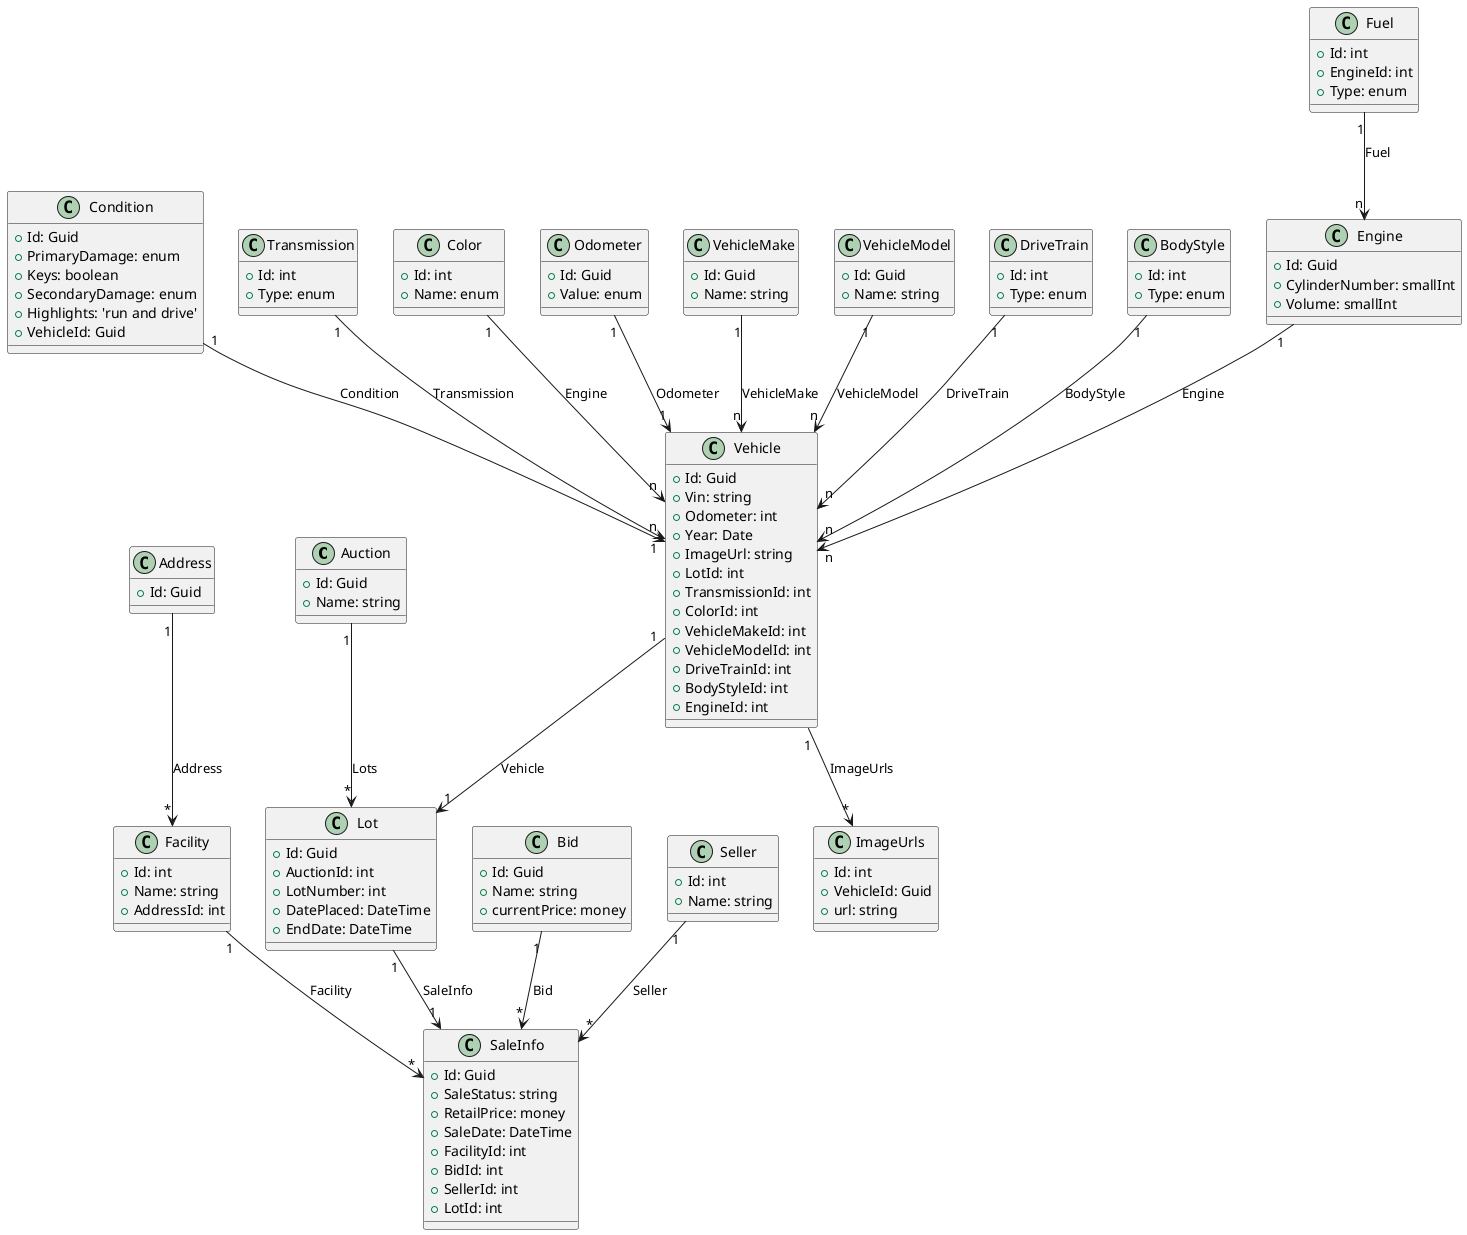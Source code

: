 @startuml diagram 

class Auction {
    +Id: Guid
    +Name: string
}

class Lot {
    +Id: Guid
    +AuctionId: int
    +LotNumber: int
    +DatePlaced: DateTime
    +EndDate: DateTime
}

class SaleInfo {
    +Id: Guid
    +SaleStatus: string
    +RetailPrice: money
    +SaleDate: DateTime
    +FacilityId: int
    +BidId: int
    +SellerId: int
    +LotId: int
}

class Address {
    +Id: Guid
}

class Facility {
    +Id: int
    +Name: string
    +AddressId: int
}

class Bid {
    +Id: Guid
    +Name: string
    +currentPrice: money
}

class Seller { 
    +Id: int
    +Name: string
}

class Vehicle {
    +Id: Guid
    +Vin: string
    +Odometer: int
    +Year: Date
    +ImageUrl: string
    +LotId: int
    +TransmissionId: int
    +ColorId: int
    +VehicleMakeId: int
    +VehicleModelId: int
    +DriveTrainId: int
    +BodyStyleId: int
    +EngineId: int
}

class ImageUrls { 
    +Id: int
    +VehicleId: Guid
    +url: string
}

class Condition { 
    +Id: Guid
    +PrimaryDamage: enum
    +Keys: boolean
    +SecondaryDamage: enum
    +Highlights: 'run and drive'
    +VehicleId: Guid
}

class Transmission { 
    +Id: int
    +Type: enum
}

class Color { 
    +Id: int
    +Name: enum
}

class Odometer { 
    +Id: Guid
    +Value: enum
}

class VehicleMake { 
    +Id: Guid
    +Name: string
}

class VehicleModel { 
    +Id: Guid
    +Name: string
}

class DriveTrain { 
    +Id: int
    +Type: enum
}

class BodyStyle { 
    +Id: int
    +Type: enum
}

class Engine { 
    +Id: Guid
    +CylinderNumber: smallInt
    +Volume: smallInt 
}

class Fuel { 
    +Id: int
    +EngineId: int
    +Type: enum
}

Auction "1" --> "*" Lot : Lots
Lot "1" --> "1" SaleInfo : SaleInfo
Facility "1" --> "*" SaleInfo : Facility
Address "1" --> "*" Facility : Address
Bid "1" --> "*" SaleInfo : Bid
Seller "1" --> "*" SaleInfo : Seller
Vehicle "1" --> "1" Lot : Vehicle
Vehicle "1" --> "*" ImageUrls : ImageUrls
Engine "1" --> "n" Vehicle : Engine
Fuel "1" --> "n" Engine : Fuel
Color "1" --> "n" Vehicle : Engine
Odometer "1" --> "1" Vehicle : Odometer
Transmission "1" --> "n" Vehicle : Transmission
BodyStyle "1" --> "n" Vehicle : BodyStyle
VehicleMake "1" --> "n" Vehicle : VehicleMake
VehicleModel "1" --> "n" Vehicle : VehicleModel
DriveTrain "1" --> "n" Vehicle : DriveTrain
Condition "1" --> "1" Vehicle : Condition


@enduml
